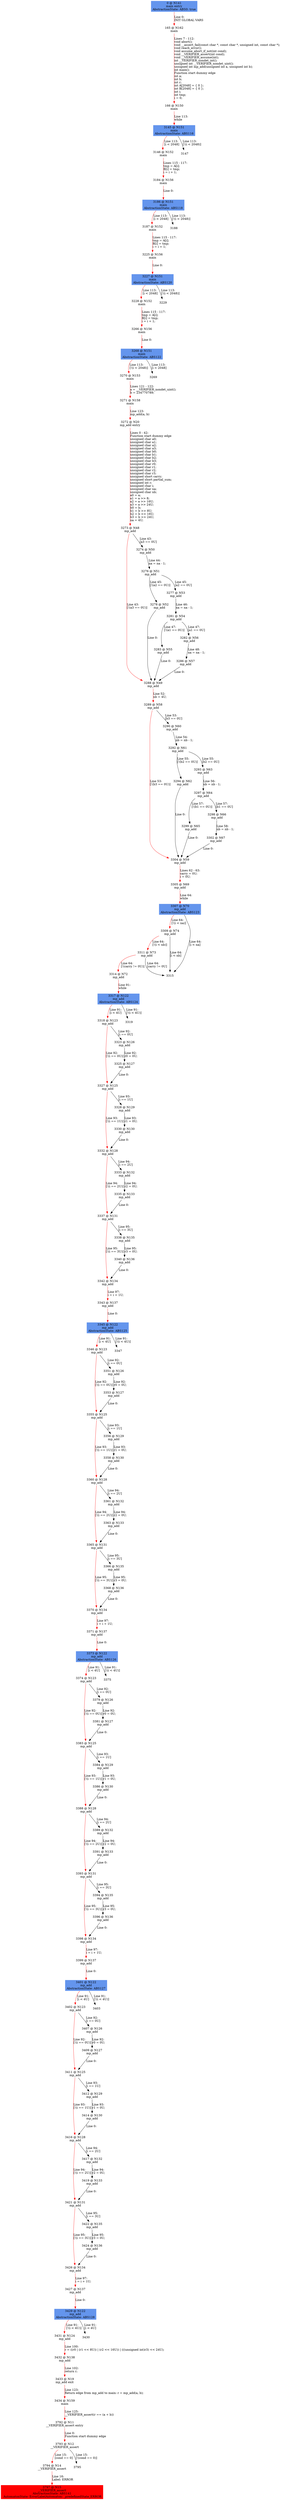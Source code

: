 digraph ARG {
node [style="filled" shape="box" color="white"]
0 [fillcolor="cornflowerblue" label="0 @ N141\nmain entry\nAbstractionState: ABS0: true\n" id="0"]
165 [label="165 @ N162\nmain\n" id="165"]
166 [label="166 @ N150\nmain\n" id="166"]
3145 [fillcolor="cornflowerblue" label="3145 @ N151\nmain\nAbstractionState: ABS116\n" id="3145"]
3146 [label="3146 @ N152\nmain\n" id="3146"]
3184 [label="3184 @ N156\nmain\n" id="3184"]
3186 [fillcolor="cornflowerblue" label="3186 @ N151\nmain\nAbstractionState: ABS118\n" id="3186"]
3187 [label="3187 @ N152\nmain\n" id="3187"]
3225 [label="3225 @ N156\nmain\n" id="3225"]
3227 [fillcolor="cornflowerblue" label="3227 @ N151\nmain\nAbstractionState: ABS120\n" id="3227"]
3228 [label="3228 @ N152\nmain\n" id="3228"]
3266 [label="3266 @ N156\nmain\n" id="3266"]
3268 [fillcolor="cornflowerblue" label="3268 @ N151\nmain\nAbstractionState: ABS122\n" id="3268"]
3270 [label="3270 @ N153\nmain\n" id="3270"]
3271 [label="3271 @ N158\nmain\n" id="3271"]
3272 [label="3272 @ N20\nmp_add entry\n" id="3272"]
3273 [label="3273 @ N48\nmp_add\n" id="3273"]
3288 [label="3288 @ N49\nmp_add\n" id="3288"]
3289 [label="3289 @ N58\nmp_add\n" id="3289"]
3304 [label="3304 @ N59\nmp_add\n" id="3304"]
3305 [label="3305 @ N69\nmp_add\n" id="3305"]
3307 [fillcolor="cornflowerblue" label="3307 @ N70\nmp_add\nAbstractionState: ABS123\n" id="3307"]
3309 [label="3309 @ N74\nmp_add\n" id="3309"]
3311 [label="3311 @ N73\nmp_add\n" id="3311"]
3314 [label="3314 @ N72\nmp_add\n" id="3314"]
3317 [fillcolor="cornflowerblue" label="3317 @ N122\nmp_add\nAbstractionState: ABS124\n" id="3317"]
3318 [label="3318 @ N123\nmp_add\n" id="3318"]
3327 [label="3327 @ N125\nmp_add\n" id="3327"]
3332 [label="3332 @ N128\nmp_add\n" id="3332"]
3337 [label="3337 @ N131\nmp_add\n" id="3337"]
3342 [label="3342 @ N134\nmp_add\n" id="3342"]
3343 [label="3343 @ N137\nmp_add\n" id="3343"]
3345 [fillcolor="cornflowerblue" label="3345 @ N122\nmp_add\nAbstractionState: ABS125\n" id="3345"]
3346 [label="3346 @ N123\nmp_add\n" id="3346"]
3355 [label="3355 @ N125\nmp_add\n" id="3355"]
3360 [label="3360 @ N128\nmp_add\n" id="3360"]
3365 [label="3365 @ N131\nmp_add\n" id="3365"]
3370 [label="3370 @ N134\nmp_add\n" id="3370"]
3371 [label="3371 @ N137\nmp_add\n" id="3371"]
3373 [fillcolor="cornflowerblue" label="3373 @ N122\nmp_add\nAbstractionState: ABS126\n" id="3373"]
3374 [label="3374 @ N123\nmp_add\n" id="3374"]
3383 [label="3383 @ N125\nmp_add\n" id="3383"]
3388 [label="3388 @ N128\nmp_add\n" id="3388"]
3393 [label="3393 @ N131\nmp_add\n" id="3393"]
3398 [label="3398 @ N134\nmp_add\n" id="3398"]
3399 [label="3399 @ N137\nmp_add\n" id="3399"]
3401 [fillcolor="cornflowerblue" label="3401 @ N122\nmp_add\nAbstractionState: ABS127\n" id="3401"]
3402 [label="3402 @ N123\nmp_add\n" id="3402"]
3411 [label="3411 @ N125\nmp_add\n" id="3411"]
3416 [label="3416 @ N128\nmp_add\n" id="3416"]
3421 [label="3421 @ N131\nmp_add\n" id="3421"]
3426 [label="3426 @ N134\nmp_add\n" id="3426"]
3427 [label="3427 @ N137\nmp_add\n" id="3427"]
3429 [fillcolor="cornflowerblue" label="3429 @ N122\nmp_add\nAbstractionState: ABS128\n" id="3429"]
3431 [label="3431 @ N124\nmp_add\n" id="3431"]
3432 [label="3432 @ N138\nmp_add\n" id="3432"]
3433 [label="3433 @ N19\nmp_add exit\n" id="3433"]
3434 [label="3434 @ N159\nmain\n" id="3434"]
3792 [label="3792 @ N11\n__VERIFIER_assert entry\n" id="3792"]
3793 [label="3793 @ N12\n__VERIFIER_assert\n" id="3793"]
3794 [label="3794 @ N14\n__VERIFIER_assert\n" id="3794"]
3797 [fillcolor="red" label="3797 @ N15\n__VERIFIER_assert\nAbstractionState: ABS141\n AutomatonState: ErrorLabelAutomaton: _predefinedState_ERROR\n" id="3797"]
3422 [label="3422 @ N135\nmp_add\n" id="3422"]
3424 [label="3424 @ N136\nmp_add\n" id="3424"]
3417 [label="3417 @ N132\nmp_add\n" id="3417"]
3419 [label="3419 @ N133\nmp_add\n" id="3419"]
3412 [label="3412 @ N129\nmp_add\n" id="3412"]
3414 [label="3414 @ N130\nmp_add\n" id="3414"]
3407 [label="3407 @ N126\nmp_add\n" id="3407"]
3409 [label="3409 @ N127\nmp_add\n" id="3409"]
3394 [label="3394 @ N135\nmp_add\n" id="3394"]
3396 [label="3396 @ N136\nmp_add\n" id="3396"]
3389 [label="3389 @ N132\nmp_add\n" id="3389"]
3391 [label="3391 @ N133\nmp_add\n" id="3391"]
3384 [label="3384 @ N129\nmp_add\n" id="3384"]
3386 [label="3386 @ N130\nmp_add\n" id="3386"]
3379 [label="3379 @ N126\nmp_add\n" id="3379"]
3381 [label="3381 @ N127\nmp_add\n" id="3381"]
3366 [label="3366 @ N135\nmp_add\n" id="3366"]
3368 [label="3368 @ N136\nmp_add\n" id="3368"]
3361 [label="3361 @ N132\nmp_add\n" id="3361"]
3363 [label="3363 @ N133\nmp_add\n" id="3363"]
3356 [label="3356 @ N129\nmp_add\n" id="3356"]
3358 [label="3358 @ N130\nmp_add\n" id="3358"]
3351 [label="3351 @ N126\nmp_add\n" id="3351"]
3353 [label="3353 @ N127\nmp_add\n" id="3353"]
3338 [label="3338 @ N135\nmp_add\n" id="3338"]
3340 [label="3340 @ N136\nmp_add\n" id="3340"]
3333 [label="3333 @ N132\nmp_add\n" id="3333"]
3335 [label="3335 @ N133\nmp_add\n" id="3335"]
3328 [label="3328 @ N129\nmp_add\n" id="3328"]
3330 [label="3330 @ N130\nmp_add\n" id="3330"]
3323 [label="3323 @ N126\nmp_add\n" id="3323"]
3325 [label="3325 @ N127\nmp_add\n" id="3325"]
3290 [label="3290 @ N60\nmp_add\n" id="3290"]
3292 [label="3292 @ N61\nmp_add\n" id="3292"]
3294 [label="3294 @ N62\nmp_add\n" id="3294"]
3293 [label="3293 @ N63\nmp_add\n" id="3293"]
3297 [label="3297 @ N64\nmp_add\n" id="3297"]
3299 [label="3299 @ N65\nmp_add\n" id="3299"]
3298 [label="3298 @ N66\nmp_add\n" id="3298"]
3302 [label="3302 @ N67\nmp_add\n" id="3302"]
3274 [label="3274 @ N50\nmp_add\n" id="3274"]
3276 [label="3276 @ N51\nmp_add\n" id="3276"]
3278 [label="3278 @ N52\nmp_add\n" id="3278"]
3277 [label="3277 @ N53\nmp_add\n" id="3277"]
3281 [label="3281 @ N54\nmp_add\n" id="3281"]
3283 [label="3283 @ N55\nmp_add\n" id="3283"]
3282 [label="3282 @ N56\nmp_add\n" id="3282"]
3286 [label="3286 @ N57\nmp_add\n" id="3286"]
0 -> 165 [color="red" label="Line 0: \lINIT GLOBAL VARS\l" id="0 -> 165"]
165 -> 166 [color="red" label="Lines 7 - 112: \lvoid abort();\lvoid __assert_fail(const char *, const char *, unsigned int, const char *);\lvoid reach_error();\lvoid assume_abort_if_not(int cond);\lvoid __VERIFIER_assert(int cond);\lvoid __VERIFIER_assume(int);\lint __VERIFIER_nondet_int();\lunsigned int __VERIFIER_nondet_uint();\lunsigned int mp_add(unsigned int a, unsigned int b);\lint main();\lFunction start dummy edge\lint a;\lint b;\lint r;\lint A[2048] = { 0 };\lint B[2048] = { 0 };\lint i;\lint tmp;\li = 0;\l" id="165 -> 166"]
166 -> 3145 [color="red" label="Line 113: \lwhile\l" id="166 -> 3145"]
3145 -> 3146 [color="red" label="Line 113: \l[i < 2048]\l" id="3145 -> 3146"]
3145 -> 3147 [label="Line 113: \l[!(i < 2048)]\l" id="3145 -> 3147"]
3146 -> 3184 [color="red" label="Lines 115 - 117: \ltmp = A[i];\lB[i] = tmp;\li = i + 1;\l" id="3146 -> 3184"]
3184 -> 3186 [color="red" label="Line 0: \l\l" id="3184 -> 3186"]
3186 -> 3187 [color="red" label="Line 113: \l[i < 2048]\l" id="3186 -> 3187"]
3186 -> 3188 [label="Line 113: \l[!(i < 2048)]\l" id="3186 -> 3188"]
3187 -> 3225 [color="red" label="Lines 115 - 117: \ltmp = A[i];\lB[i] = tmp;\li = i + 1;\l" id="3187 -> 3225"]
3225 -> 3227 [color="red" label="Line 0: \l\l" id="3225 -> 3227"]
3227 -> 3228 [color="red" label="Line 113: \l[i < 2048]\l" id="3227 -> 3228"]
3227 -> 3229 [label="Line 113: \l[!(i < 2048)]\l" id="3227 -> 3229"]
3228 -> 3266 [color="red" label="Lines 115 - 117: \ltmp = A[i];\lB[i] = tmp;\li = i + 1;\l" id="3228 -> 3266"]
3266 -> 3268 [color="red" label="Line 0: \l\l" id="3266 -> 3268"]
3268 -> 3269 [label="Line 113: \l[i < 2048]\l" id="3268 -> 3269"]
3268 -> 3270 [color="red" label="Line 113: \l[!(i < 2048)]\l" id="3268 -> 3270"]
3270 -> 3271 [color="red" label="Lines 121 - 122: \la = __VERIFIER_nondet_uint();\lb = 234770789;\l" id="3270 -> 3271"]
3271 -> 3272 [color="red" label="Line 123: \lmp_add(a, b)\l" id="3271 -> 3272"]
3272 -> 3273 [color="red" label="Lines 0 - 42: \lFunction start dummy edge\lunsigned char a0;\lunsigned char a1;\lunsigned char a2;\lunsigned char a3;\lunsigned char b0;\lunsigned char b1;\lunsigned char b2;\lunsigned char b3;\lunsigned char r0;\lunsigned char r1;\lunsigned char r2;\lunsigned char r3;\lunsigned short carry;\lunsigned short partial_sum;\lunsigned int r;\lunsigned char i;\lunsigned char na;\lunsigned char nb;\la0 = a;\la1 = a >> 8;\la2 = a >> 16U;\la3 = a >> 24U;\lb0 = b;\lb1 = b >> 8U;\lb2 = b >> 16U;\lb3 = b >> 24U;\lna = 4U;\l" id="3272 -> 3273"]
3273 -> 3274 [label="Line 43: \l[a3 == 0U]\l" id="3273 -> 3274"]
3273 -> 3288 [color="red" label="Line 43: \l[!(a3 == 0U)]\l" id="3273 -> 3288"]
3288 -> 3289 [color="red" label="Line 52: \lnb = 4U;\l" id="3288 -> 3289"]
3289 -> 3290 [label="Line 53: \l[b3 == 0U]\l" id="3289 -> 3290"]
3289 -> 3304 [color="red" label="Line 53: \l[!(b3 == 0U)]\l" id="3289 -> 3304"]
3304 -> 3305 [color="red" label="Lines 62 - 63: \lcarry = 0U;\li = 0U;\l" id="3304 -> 3305"]
3305 -> 3307 [color="red" label="Line 64: \lwhile\l" id="3305 -> 3307"]
3307 -> 3309 [color="red" label="Line 64: \l[!(i < na)]\l" id="3307 -> 3309"]
3307 -> 3315 [label="Line 64: \l[i < na]\l" id="3307 -> 3315"]
3309 -> 3311 [color="red" label="Line 64: \l[!(i < nb)]\l" id="3309 -> 3311"]
3309 -> 3315 [label="Line 64: \l[i < nb]\l" id="3309 -> 3315"]
3311 -> 3314 [color="red" label="Line 64: \l[!(carry != 0U)]\l" id="3311 -> 3314"]
3311 -> 3315 [label="Line 64: \l[carry != 0U]\l" id="3311 -> 3315"]
3314 -> 3317 [color="red" label="Line 91: \lwhile\l" id="3314 -> 3317"]
3317 -> 3318 [color="red" label="Line 91: \l[i < 4U]\l" id="3317 -> 3318"]
3317 -> 3319 [label="Line 91: \l[!(i < 4U)]\l" id="3317 -> 3319"]
3318 -> 3323 [label="Line 92: \l[i == 0U]\l" id="3318 -> 3323"]
3318 -> 3327 [color="red" label="Line 92: \l[!(i == 0U)]\l" id="3318 -> 3327"]
3327 -> 3328 [label="Line 93: \l[i == 1U]\l" id="3327 -> 3328"]
3327 -> 3332 [color="red" label="Line 93: \l[!(i == 1U)]\l" id="3327 -> 3332"]
3332 -> 3333 [label="Line 94: \l[i == 2U]\l" id="3332 -> 3333"]
3332 -> 3337 [color="red" label="Line 94: \l[!(i == 2U)]\l" id="3332 -> 3337"]
3337 -> 3338 [label="Line 95: \l[i == 3U]\l" id="3337 -> 3338"]
3337 -> 3342 [color="red" label="Line 95: \l[!(i == 3U)]\l" id="3337 -> 3342"]
3342 -> 3343 [color="red" label="Line 97: \li = i + 1U;\l" id="3342 -> 3343"]
3343 -> 3345 [color="red" label="Line 0: \l\l" id="3343 -> 3345"]
3345 -> 3346 [color="red" label="Line 91: \l[i < 4U]\l" id="3345 -> 3346"]
3345 -> 3347 [label="Line 91: \l[!(i < 4U)]\l" id="3345 -> 3347"]
3346 -> 3351 [label="Line 92: \l[i == 0U]\l" id="3346 -> 3351"]
3346 -> 3355 [color="red" label="Line 92: \l[!(i == 0U)]\l" id="3346 -> 3355"]
3355 -> 3356 [label="Line 93: \l[i == 1U]\l" id="3355 -> 3356"]
3355 -> 3360 [color="red" label="Line 93: \l[!(i == 1U)]\l" id="3355 -> 3360"]
3360 -> 3361 [label="Line 94: \l[i == 2U]\l" id="3360 -> 3361"]
3360 -> 3365 [color="red" label="Line 94: \l[!(i == 2U)]\l" id="3360 -> 3365"]
3365 -> 3366 [label="Line 95: \l[i == 3U]\l" id="3365 -> 3366"]
3365 -> 3370 [color="red" label="Line 95: \l[!(i == 3U)]\l" id="3365 -> 3370"]
3370 -> 3371 [color="red" label="Line 97: \li = i + 1U;\l" id="3370 -> 3371"]
3371 -> 3373 [color="red" label="Line 0: \l\l" id="3371 -> 3373"]
3373 -> 3374 [color="red" label="Line 91: \l[i < 4U]\l" id="3373 -> 3374"]
3373 -> 3375 [label="Line 91: \l[!(i < 4U)]\l" id="3373 -> 3375"]
3374 -> 3379 [label="Line 92: \l[i == 0U]\l" id="3374 -> 3379"]
3374 -> 3383 [color="red" label="Line 92: \l[!(i == 0U)]\l" id="3374 -> 3383"]
3383 -> 3384 [label="Line 93: \l[i == 1U]\l" id="3383 -> 3384"]
3383 -> 3388 [color="red" label="Line 93: \l[!(i == 1U)]\l" id="3383 -> 3388"]
3388 -> 3389 [label="Line 94: \l[i == 2U]\l" id="3388 -> 3389"]
3388 -> 3393 [color="red" label="Line 94: \l[!(i == 2U)]\l" id="3388 -> 3393"]
3393 -> 3394 [label="Line 95: \l[i == 3U]\l" id="3393 -> 3394"]
3393 -> 3398 [color="red" label="Line 95: \l[!(i == 3U)]\l" id="3393 -> 3398"]
3398 -> 3399 [color="red" label="Line 97: \li = i + 1U;\l" id="3398 -> 3399"]
3399 -> 3401 [color="red" label="Line 0: \l\l" id="3399 -> 3401"]
3401 -> 3402 [color="red" label="Line 91: \l[i < 4U]\l" id="3401 -> 3402"]
3401 -> 3403 [label="Line 91: \l[!(i < 4U)]\l" id="3401 -> 3403"]
3402 -> 3407 [label="Line 92: \l[i == 0U]\l" id="3402 -> 3407"]
3402 -> 3411 [color="red" label="Line 92: \l[!(i == 0U)]\l" id="3402 -> 3411"]
3411 -> 3412 [label="Line 93: \l[i == 1U]\l" id="3411 -> 3412"]
3411 -> 3416 [color="red" label="Line 93: \l[!(i == 1U)]\l" id="3411 -> 3416"]
3416 -> 3417 [label="Line 94: \l[i == 2U]\l" id="3416 -> 3417"]
3416 -> 3421 [color="red" label="Line 94: \l[!(i == 2U)]\l" id="3416 -> 3421"]
3421 -> 3422 [label="Line 95: \l[i == 3U]\l" id="3421 -> 3422"]
3421 -> 3426 [color="red" label="Line 95: \l[!(i == 3U)]\l" id="3421 -> 3426"]
3426 -> 3427 [color="red" label="Line 97: \li = i + 1U;\l" id="3426 -> 3427"]
3427 -> 3429 [color="red" label="Line 0: \l\l" id="3427 -> 3429"]
3429 -> 3430 [label="Line 91: \l[i < 4U]\l" id="3429 -> 3430"]
3429 -> 3431 [color="red" label="Line 91: \l[!(i < 4U)]\l" id="3429 -> 3431"]
3431 -> 3432 [color="red" label="Line 100: \lr = ((r0 | (r1 << 8U)) | (r2 << 16U)) | (((unsigned int)r3) << 24U);\l" id="3431 -> 3432"]
3432 -> 3433 [color="red" label="Line 102: \lreturn r;\l" id="3432 -> 3433"]
3433 -> 3434 [color="red" label="Line 123: \lReturn edge from mp_add to main: r = mp_add(a, b);\l" id="3433 -> 3434"]
3434 -> 3792 [color="red" label="Line 125: \l__VERIFIER_assert(r == (a + b))\l" id="3434 -> 3792"]
3792 -> 3793 [color="red" label="Line 0: \lFunction start dummy edge\l" id="3792 -> 3793"]
3793 -> 3794 [color="red" label="Line 15: \l[cond == 0]\l" id="3793 -> 3794"]
3793 -> 3795 [label="Line 15: \l[!(cond == 0)]\l" id="3793 -> 3795"]
3794 -> 3797 [color="red" label="Line 16: \lLabel: ERROR\l" id="3794 -> 3797"]
3422 -> 3424 [label="Line 95: \lr3 = 0U;\l" id="3422 -> 3424"]
3424 -> 3426 [label="Line 0: \l\l" id="3424 -> 3426"]
3417 -> 3419 [label="Line 94: \lr2 = 0U;\l" id="3417 -> 3419"]
3419 -> 3421 [label="Line 0: \l\l" id="3419 -> 3421"]
3412 -> 3414 [label="Line 93: \lr1 = 0U;\l" id="3412 -> 3414"]
3414 -> 3416 [label="Line 0: \l\l" id="3414 -> 3416"]
3407 -> 3409 [label="Line 92: \lr0 = 0U;\l" id="3407 -> 3409"]
3409 -> 3411 [label="Line 0: \l\l" id="3409 -> 3411"]
3394 -> 3396 [label="Line 95: \lr3 = 0U;\l" id="3394 -> 3396"]
3396 -> 3398 [label="Line 0: \l\l" id="3396 -> 3398"]
3389 -> 3391 [label="Line 94: \lr2 = 0U;\l" id="3389 -> 3391"]
3391 -> 3393 [label="Line 0: \l\l" id="3391 -> 3393"]
3384 -> 3386 [label="Line 93: \lr1 = 0U;\l" id="3384 -> 3386"]
3386 -> 3388 [label="Line 0: \l\l" id="3386 -> 3388"]
3379 -> 3381 [label="Line 92: \lr0 = 0U;\l" id="3379 -> 3381"]
3381 -> 3383 [label="Line 0: \l\l" id="3381 -> 3383"]
3366 -> 3368 [label="Line 95: \lr3 = 0U;\l" id="3366 -> 3368"]
3368 -> 3370 [label="Line 0: \l\l" id="3368 -> 3370"]
3361 -> 3363 [label="Line 94: \lr2 = 0U;\l" id="3361 -> 3363"]
3363 -> 3365 [label="Line 0: \l\l" id="3363 -> 3365"]
3356 -> 3358 [label="Line 93: \lr1 = 0U;\l" id="3356 -> 3358"]
3358 -> 3360 [label="Line 0: \l\l" id="3358 -> 3360"]
3351 -> 3353 [label="Line 92: \lr0 = 0U;\l" id="3351 -> 3353"]
3353 -> 3355 [label="Line 0: \l\l" id="3353 -> 3355"]
3338 -> 3340 [label="Line 95: \lr3 = 0U;\l" id="3338 -> 3340"]
3340 -> 3342 [label="Line 0: \l\l" id="3340 -> 3342"]
3333 -> 3335 [label="Line 94: \lr2 = 0U;\l" id="3333 -> 3335"]
3335 -> 3337 [label="Line 0: \l\l" id="3335 -> 3337"]
3328 -> 3330 [label="Line 93: \lr1 = 0U;\l" id="3328 -> 3330"]
3330 -> 3332 [label="Line 0: \l\l" id="3330 -> 3332"]
3323 -> 3325 [label="Line 92: \lr0 = 0U;\l" id="3323 -> 3325"]
3325 -> 3327 [label="Line 0: \l\l" id="3325 -> 3327"]
3290 -> 3292 [label="Line 54: \lnb = nb - 1;\l" id="3290 -> 3292"]
3292 -> 3293 [label="Line 55: \l[b2 == 0U]\l" id="3292 -> 3293"]
3292 -> 3294 [label="Line 55: \l[!(b2 == 0U)]\l" id="3292 -> 3294"]
3294 -> 3304 [label="Line 0: \l\l" id="3294 -> 3304"]
3293 -> 3297 [label="Line 56: \lnb = nb - 1;\l" id="3293 -> 3297"]
3297 -> 3298 [label="Line 57: \l[b1 == 0U]\l" id="3297 -> 3298"]
3297 -> 3299 [label="Line 57: \l[!(b1 == 0U)]\l" id="3297 -> 3299"]
3299 -> 3304 [label="Line 0: \l\l" id="3299 -> 3304"]
3298 -> 3302 [label="Line 58: \lnb = nb - 1;\l" id="3298 -> 3302"]
3302 -> 3304 [label="Line 0: \l\l" id="3302 -> 3304"]
3274 -> 3276 [label="Line 44: \lna = na - 1;\l" id="3274 -> 3276"]
3276 -> 3277 [label="Line 45: \l[a2 == 0U]\l" id="3276 -> 3277"]
3276 -> 3278 [label="Line 45: \l[!(a2 == 0U)]\l" id="3276 -> 3278"]
3278 -> 3288 [label="Line 0: \l\l" id="3278 -> 3288"]
3277 -> 3281 [label="Line 46: \lna = na - 1;\l" id="3277 -> 3281"]
3281 -> 3282 [label="Line 47: \l[a1 == 0U]\l" id="3281 -> 3282"]
3281 -> 3283 [label="Line 47: \l[!(a1 == 0U)]\l" id="3281 -> 3283"]
3283 -> 3288 [label="Line 0: \l\l" id="3283 -> 3288"]
3282 -> 3286 [label="Line 48: \lna = na - 1;\l" id="3282 -> 3286"]
3286 -> 3288 [label="Line 0: \l\l" id="3286 -> 3288"]
}
